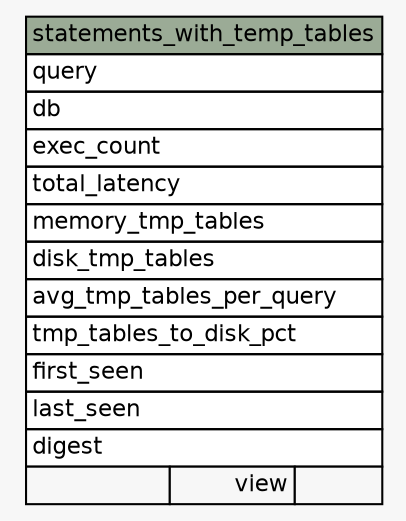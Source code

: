 // dot 6.0.1 on Linux 5.19.13-zen1-1-zen
// SchemaSpy rev 590
digraph "statements_with_temp_tables" {
  graph [
    rankdir="RL"
    bgcolor="#f7f7f7"
    nodesep="0.18"
    ranksep="0.46"
    fontname="Helvetica"
    fontsize="11"
  ];
  node [
    fontname="Helvetica"
    fontsize="11"
    shape="plaintext"
  ];
  edge [
    arrowsize="0.8"
  ];
  "statements_with_temp_tables" [
    label=<
    <TABLE BORDER="0" CELLBORDER="1" CELLSPACING="0" BGCOLOR="#ffffff">
      <TR><TD COLSPAN="3" BGCOLOR="#9bab96" ALIGN="CENTER">statements_with_temp_tables</TD></TR>
      <TR><TD PORT="query" COLSPAN="3" ALIGN="LEFT">query</TD></TR>
      <TR><TD PORT="db" COLSPAN="3" ALIGN="LEFT">db</TD></TR>
      <TR><TD PORT="exec_count" COLSPAN="3" ALIGN="LEFT">exec_count</TD></TR>
      <TR><TD PORT="total_latency" COLSPAN="3" ALIGN="LEFT">total_latency</TD></TR>
      <TR><TD PORT="memory_tmp_tables" COLSPAN="3" ALIGN="LEFT">memory_tmp_tables</TD></TR>
      <TR><TD PORT="disk_tmp_tables" COLSPAN="3" ALIGN="LEFT">disk_tmp_tables</TD></TR>
      <TR><TD PORT="avg_tmp_tables_per_query" COLSPAN="3" ALIGN="LEFT">avg_tmp_tables_per_query</TD></TR>
      <TR><TD PORT="tmp_tables_to_disk_pct" COLSPAN="3" ALIGN="LEFT">tmp_tables_to_disk_pct</TD></TR>
      <TR><TD PORT="first_seen" COLSPAN="3" ALIGN="LEFT">first_seen</TD></TR>
      <TR><TD PORT="last_seen" COLSPAN="3" ALIGN="LEFT">last_seen</TD></TR>
      <TR><TD PORT="digest" COLSPAN="3" ALIGN="LEFT">digest</TD></TR>
      <TR><TD ALIGN="LEFT" BGCOLOR="#f7f7f7">  </TD><TD ALIGN="RIGHT" BGCOLOR="#f7f7f7">view</TD><TD ALIGN="RIGHT" BGCOLOR="#f7f7f7">  </TD></TR>
    </TABLE>>
    URL="tables/statements_with_temp_tables.html"
    tooltip="statements_with_temp_tables"
  ];
}
